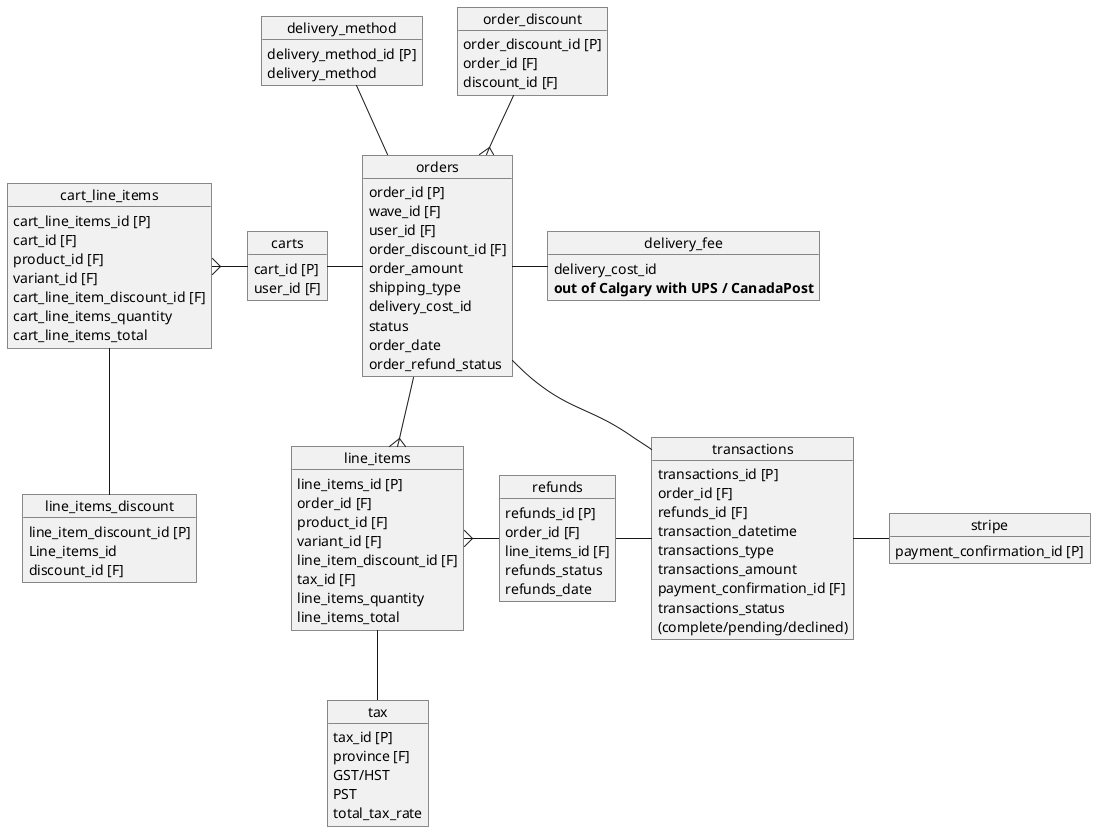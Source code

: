 @startuml
object orders {
    order_id [P]
    wave_id [F]
    user_id [F]
    order_discount_id [F]
    order_amount
    shipping_type
    delivery_cost_id
    status 
    order_date
    order_refund_status
    }

object line_items{
    line_items_id [P]
    order_id [F]
    product_id [F]
    variant_id [F]
    line_item_discount_id [F]
    tax_id [F]
    line_items_quantity
    line_items_total
    }

object tax{
    tax_id [P]
    province [F]
    GST/HST
    PST
    total_tax_rate
    }

object refunds{
    refunds_id [P]
    order_id [F]
    line_items_id [F]
    refunds_status 
    refunds_date
    }


object transactions{
    transactions_id [P]
    order_id [F]
    refunds_id [F]
    transaction_datetime
    transactions_type
    transactions_amount
    payment_confirmation_id [F]
    transactions_status 
      (complete/pending/declined)
    }


object carts{
    cart_id [P]
    user_id [F]
    }


object delivery_method{
    delivery_method_id [P]
    delivery_method
    }

object line_items_discount{
    line_item_discount_id [P]
    Line_items_id
    discount_id [F]
    }

object order_discount{
    order_discount_id [P]
    order_id [F]
    discount_id [F]
    }

object stripe{
    payment_confirmation_id [P]
    }

object cart_line_items{
    cart_line_items_id [P]
    cart_id [F]
    product_id [F]
    variant_id [F]
    cart_line_item_discount_id [F]
    cart_line_items_quantity
    cart_line_items_total
    }

object delivery_fee{
    delivery_cost_id
    **out of Calgary with UPS / CanadaPost**
    }    



order_discount --{ orders
carts - orders
orders --{ line_items
line_items }- refunds
orders - transactions
orders -up- delivery_method
refunds - transactions
tax -up- line_items
line_items_discount -up- cart_line_items
transactions -right- stripe
cart_line_items }-right- carts
orders -right- delivery_fee
@enduml

